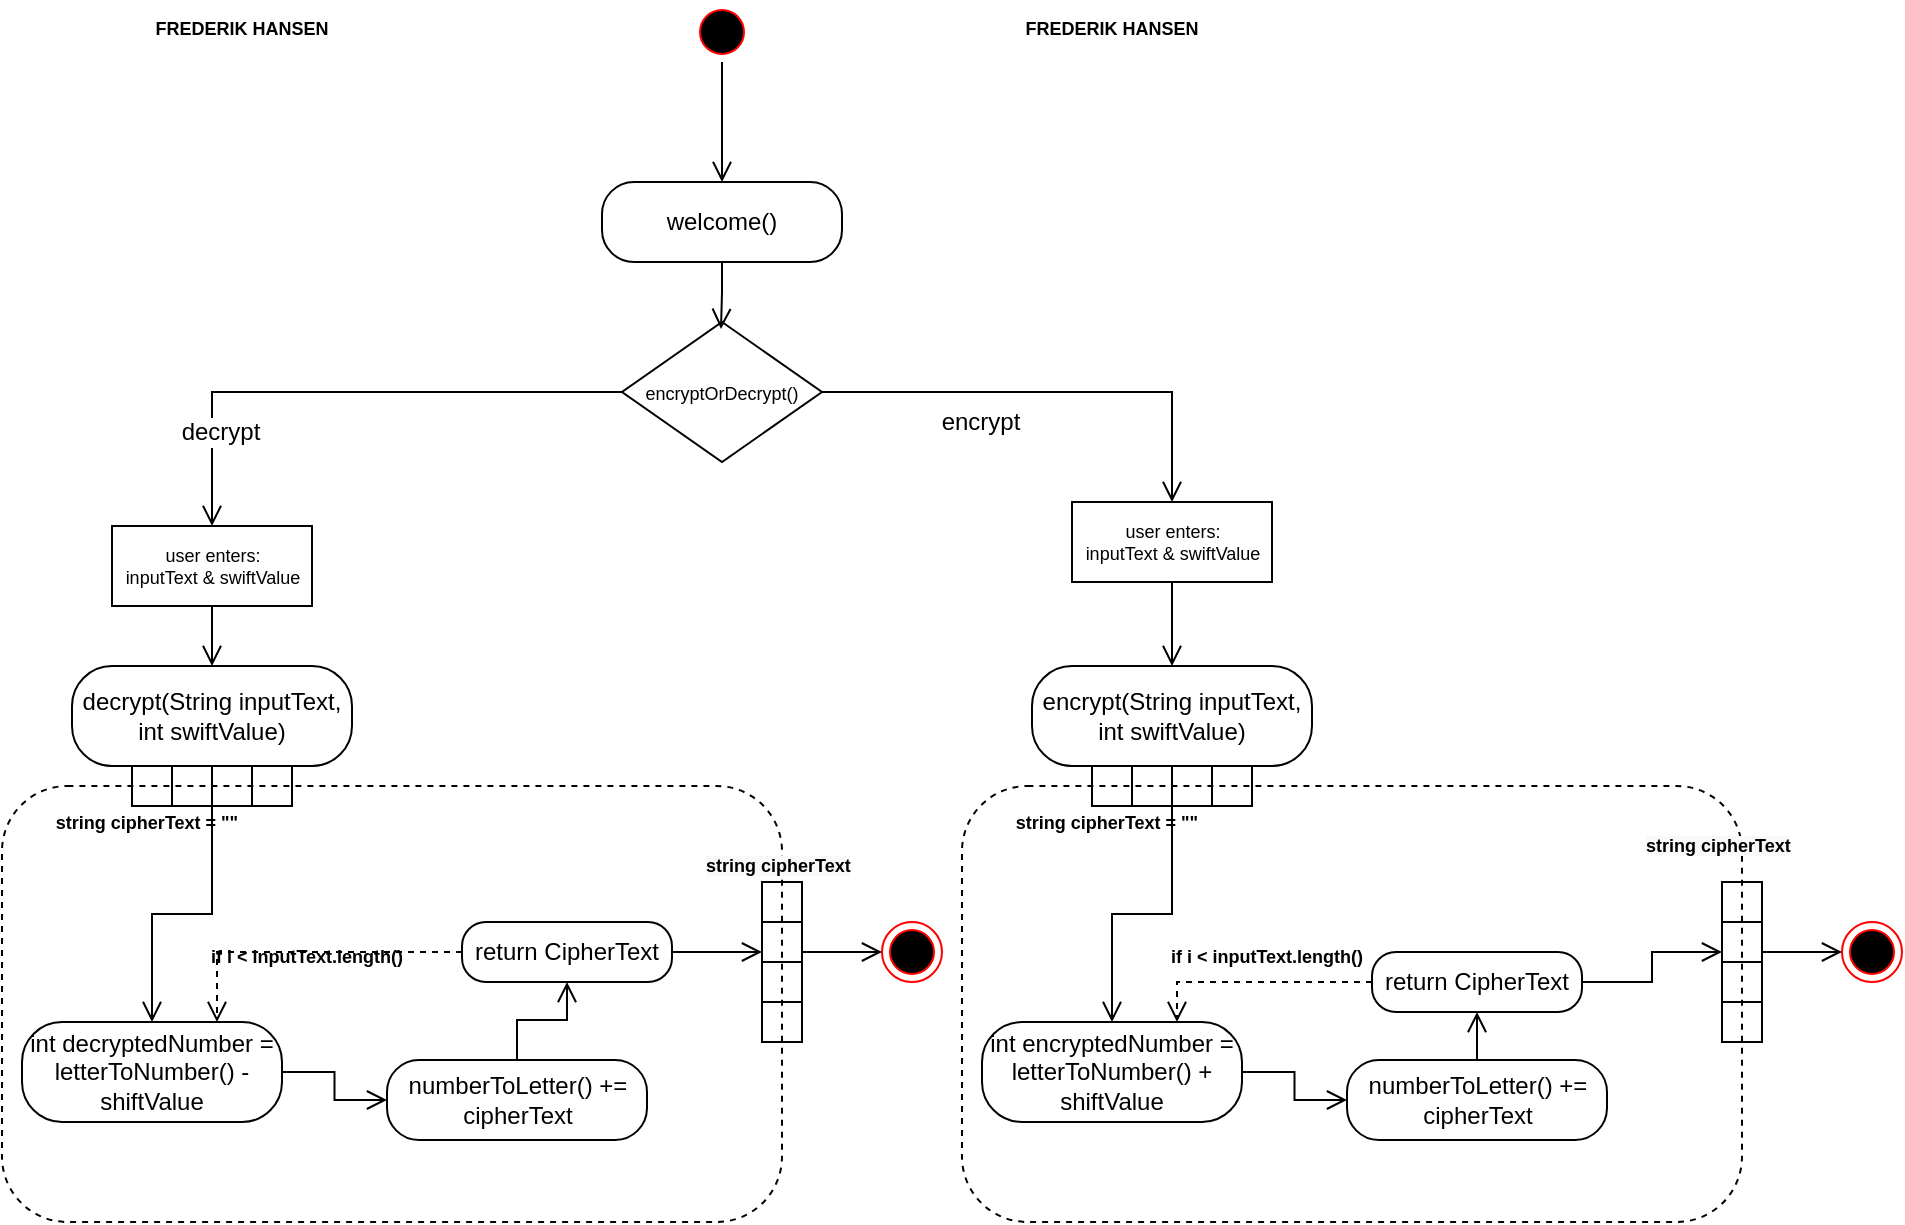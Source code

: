 <mxfile version="16.6.4" type="github"><diagram id="IpY7G3TOurW_oTPSrW7E" name="Page-1"><mxGraphModel dx="943" dy="589" grid="1" gridSize="10" guides="1" tooltips="1" connect="1" arrows="1" fold="1" page="1" pageScale="1" pageWidth="1169" pageHeight="827" math="0" shadow="0"><root><mxCell id="0"/><mxCell id="1" parent="0"/><mxCell id="VFW1LGuCb2E1CmVfDIOE-36" value="" style="rounded=1;fontFamily=Helvetica;fontSize=9;fontColor=none;strokeColor=#000000;fillColor=none;dashed=1;noLabel=1;" parent="1" vertex="1"><mxGeometry x="140" y="432" width="390" height="218" as="geometry"/></mxCell><mxCell id="VFW1LGuCb2E1CmVfDIOE-1" value="" style="ellipse;html=1;shape=startState;fillColor=#000000;strokeColor=#ff0000;" parent="1" vertex="1"><mxGeometry x="485" y="40" width="30" height="30" as="geometry"/></mxCell><mxCell id="VFW1LGuCb2E1CmVfDIOE-2" value="" style="edgeStyle=orthogonalEdgeStyle;html=1;verticalAlign=bottom;endArrow=open;endSize=8;strokeColor=#000000;rounded=0;entryX=0.5;entryY=0;entryDx=0;entryDy=0;" parent="1" source="VFW1LGuCb2E1CmVfDIOE-1" target="VFW1LGuCb2E1CmVfDIOE-3" edge="1"><mxGeometry relative="1" as="geometry"><mxPoint x="390" y="130" as="targetPoint"/></mxGeometry></mxCell><mxCell id="VFW1LGuCb2E1CmVfDIOE-3" value="welcome()" style="rounded=1;whiteSpace=wrap;html=1;arcSize=40;fontColor=#000000;fillColor=default;strokeColor=#000000;" parent="1" vertex="1"><mxGeometry x="440" y="130" width="120" height="40" as="geometry"/></mxCell><mxCell id="VFW1LGuCb2E1CmVfDIOE-4" value="" style="edgeStyle=orthogonalEdgeStyle;html=1;verticalAlign=bottom;endArrow=open;endSize=8;strokeColor=#000000;rounded=0;entryX=0.495;entryY=0.05;entryDx=0;entryDy=0;entryPerimeter=0;" parent="1" source="VFW1LGuCb2E1CmVfDIOE-3" target="VFW1LGuCb2E1CmVfDIOE-19" edge="1"><mxGeometry relative="1" as="geometry"><mxPoint x="500" y="200" as="targetPoint"/></mxGeometry></mxCell><mxCell id="VFW1LGuCb2E1CmVfDIOE-19" value="&lt;p style=&quot;line-height: 1.1&quot;&gt;&lt;font style=&quot;font-size: 9px&quot;&gt;encryptOrDecrypt()&lt;/font&gt;&lt;/p&gt;" style="rhombus;whiteSpace=wrap;html=1;fillColor=none;strokeColor=#000000;rounded=0;fontFamily=Helvetica;fontSize=12;fontColor=#000000;" parent="1" vertex="1"><mxGeometry x="450" y="200" width="100" height="70" as="geometry"/></mxCell><mxCell id="VFW1LGuCb2E1CmVfDIOE-20" value="encrypt" style="edgeStyle=orthogonalEdgeStyle;html=1;align=center;verticalAlign=middle;endArrow=open;endSize=8;strokeColor=#000000;rounded=0;labelBackgroundColor=default;fontFamily=Helvetica;fontSize=12;fontColor=#000000;shape=connector;fillColor=default;arcSize=40;entryX=0.5;entryY=0;entryDx=0;entryDy=0;" parent="1" source="VFW1LGuCb2E1CmVfDIOE-19" target="VFW1LGuCb2E1CmVfDIOE-28" edge="1"><mxGeometry x="-0.319" y="-15" relative="1" as="geometry"><mxPoint x="614" y="290" as="targetPoint"/><mxPoint as="offset"/></mxGeometry></mxCell><mxCell id="VFW1LGuCb2E1CmVfDIOE-21" value="decrypt" style="edgeStyle=orthogonalEdgeStyle;html=1;align=center;verticalAlign=middle;endArrow=open;endSize=8;strokeColor=#000000;rounded=0;labelBackgroundColor=default;fontFamily=Helvetica;fontSize=12;fontColor=#000000;shape=connector;exitX=0;exitY=0.5;exitDx=0;exitDy=0;fillColor=default;arcSize=40;entryX=0.5;entryY=0;entryDx=0;entryDy=0;" parent="1" source="VFW1LGuCb2E1CmVfDIOE-19" target="VFW1LGuCb2E1CmVfDIOE-27" edge="1"><mxGeometry x="0.478" y="20" relative="1" as="geometry"><mxPoint x="390" y="290" as="targetPoint"/><mxPoint as="offset"/></mxGeometry></mxCell><mxCell id="VFW1LGuCb2E1CmVfDIOE-33" value="" style="edgeStyle=orthogonalEdgeStyle;shape=connector;rounded=0;orthogonalLoop=1;jettySize=auto;html=1;labelBackgroundColor=default;fontFamily=Helvetica;fontSize=9;fontColor=#000000;endArrow=open;endSize=8;strokeColor=#000000;" parent="1" source="VFW1LGuCb2E1CmVfDIOE-27" target="VFW1LGuCb2E1CmVfDIOE-31" edge="1"><mxGeometry relative="1" as="geometry"/></mxCell><mxCell id="VFW1LGuCb2E1CmVfDIOE-27" value="user enters:&lt;br&gt;inputText &amp;amp; swiftValue" style="html=1;rounded=0;fontFamily=Helvetica;fontSize=9;fontColor=#000000;strokeColor=#000000;fillColor=none;" parent="1" vertex="1"><mxGeometry x="195" y="302" width="100" height="40" as="geometry"/></mxCell><mxCell id="VFW1LGuCb2E1CmVfDIOE-30" value="" style="edgeStyle=orthogonalEdgeStyle;shape=connector;rounded=0;orthogonalLoop=1;jettySize=auto;html=1;labelBackgroundColor=default;fontFamily=Helvetica;fontSize=9;fontColor=#000000;endArrow=open;endSize=8;strokeColor=#000000;entryX=0.5;entryY=0;entryDx=0;entryDy=0;" parent="1" source="VFW1LGuCb2E1CmVfDIOE-28" target="VFW1LGuCb2E1CmVfDIOE-93" edge="1"><mxGeometry relative="1" as="geometry"><mxPoint x="730" y="371" as="targetPoint"/></mxGeometry></mxCell><mxCell id="VFW1LGuCb2E1CmVfDIOE-28" value="user enters:&lt;br&gt;inputText &amp;amp; swiftValue" style="html=1;rounded=0;fontFamily=Helvetica;fontSize=9;fontColor=#000000;strokeColor=#000000;fillColor=none;" parent="1" vertex="1"><mxGeometry x="675" y="290" width="100" height="40" as="geometry"/></mxCell><mxCell id="VFW1LGuCb2E1CmVfDIOE-35" value="" style="edgeStyle=orthogonalEdgeStyle;shape=connector;rounded=0;orthogonalLoop=1;jettySize=auto;html=1;labelBackgroundColor=default;fontFamily=Helvetica;fontSize=9;fontColor=#000000;endArrow=open;endSize=8;strokeColor=#000000;entryX=0;entryY=0;entryDx=0;entryDy=0;" parent="1" source="VFW1LGuCb2E1CmVfDIOE-31" target="VFW1LGuCb2E1CmVfDIOE-40" edge="1"><mxGeometry relative="1" as="geometry"/></mxCell><mxCell id="VFW1LGuCb2E1CmVfDIOE-31" value="decrypt(String inputText, int swiftValue)" style="rounded=1;whiteSpace=wrap;html=1;arcSize=40;fontColor=#000000;fillColor=default;strokeColor=#000000;" parent="1" vertex="1"><mxGeometry x="175" y="372" width="140" height="50" as="geometry"/></mxCell><mxCell id="VFW1LGuCb2E1CmVfDIOE-47" value="" style="edgeStyle=orthogonalEdgeStyle;shape=connector;rounded=0;orthogonalLoop=1;jettySize=auto;html=1;labelBackgroundColor=default;fontFamily=Helvetica;fontSize=9;fontColor=none;endArrow=open;endSize=8;strokeColor=#000000;entryX=0;entryY=0.5;entryDx=0;entryDy=0;" parent="1" source="VFW1LGuCb2E1CmVfDIOE-34" target="VFW1LGuCb2E1CmVfDIOE-48" edge="1"><mxGeometry relative="1" as="geometry"><mxPoint x="215" y="600" as="targetPoint"/></mxGeometry></mxCell><mxCell id="VFW1LGuCb2E1CmVfDIOE-34" value="int decryptedNumber = letterToNumber() - shiftValue" style="rounded=1;whiteSpace=wrap;html=1;arcSize=40;fontColor=#000000;fillColor=default;strokeColor=#000000;" parent="1" vertex="1"><mxGeometry x="150" y="550" width="130" height="50" as="geometry"/></mxCell><mxCell id="VFW1LGuCb2E1CmVfDIOE-38" value="" style="html=1;rounded=0;fontFamily=Helvetica;fontSize=9;fontColor=none;strokeColor=#000000;fillColor=none;glass=0;" parent="1" vertex="1"><mxGeometry x="205" y="422" width="20" height="20" as="geometry"/></mxCell><mxCell id="VFW1LGuCb2E1CmVfDIOE-43" value="" style="edgeStyle=orthogonalEdgeStyle;shape=connector;rounded=0;orthogonalLoop=1;jettySize=auto;html=1;labelBackgroundColor=default;fontFamily=Helvetica;fontSize=9;fontColor=none;endArrow=open;endSize=8;strokeColor=#000000;exitX=1;exitY=1;exitDx=0;exitDy=0;" parent="1" source="VFW1LGuCb2E1CmVfDIOE-39" target="VFW1LGuCb2E1CmVfDIOE-34" edge="1"><mxGeometry relative="1" as="geometry"/></mxCell><mxCell id="VFW1LGuCb2E1CmVfDIOE-39" value="" style="html=1;rounded=0;fontFamily=Helvetica;fontSize=9;fontColor=none;strokeColor=#000000;fillColor=none;glass=0;" parent="1" vertex="1"><mxGeometry x="225" y="422" width="20" height="20" as="geometry"/></mxCell><mxCell id="VFW1LGuCb2E1CmVfDIOE-40" value="" style="html=1;rounded=0;fontFamily=Helvetica;fontSize=9;fontColor=none;strokeColor=#000000;fillColor=none;glass=0;" parent="1" vertex="1"><mxGeometry x="245" y="422" width="20" height="20" as="geometry"/></mxCell><mxCell id="VFW1LGuCb2E1CmVfDIOE-41" value="" style="html=1;rounded=0;fontFamily=Helvetica;fontSize=9;fontColor=none;strokeColor=#000000;fillColor=none;glass=0;" parent="1" vertex="1"><mxGeometry x="265" y="422" width="20" height="20" as="geometry"/></mxCell><mxCell id="VFW1LGuCb2E1CmVfDIOE-42" value="string cipherText = &quot;&quot;" style="text;align=center;fontStyle=1;verticalAlign=middle;spacingLeft=3;spacingRight=3;strokeColor=none;rotatable=0;points=[[0,0.5],[1,0.5]];portConstraint=eastwest;rounded=0;glass=0;fontFamily=Helvetica;fontSize=9;fontColor=none;fillColor=none;html=0;" parent="1" vertex="1"><mxGeometry x="172.5" y="432" width="80" height="36" as="geometry"/></mxCell><mxCell id="VFW1LGuCb2E1CmVfDIOE-57" value="" style="edgeStyle=orthogonalEdgeStyle;shape=connector;rounded=0;orthogonalLoop=1;jettySize=auto;html=1;labelBackgroundColor=default;fontFamily=Helvetica;fontSize=9;fontColor=none;endArrow=open;endSize=8;strokeColor=#000000;" parent="1" source="VFW1LGuCb2E1CmVfDIOE-48" target="VFW1LGuCb2E1CmVfDIOE-56" edge="1"><mxGeometry relative="1" as="geometry"/></mxCell><mxCell id="VFW1LGuCb2E1CmVfDIOE-48" value="numberToLetter() += cipherText" style="rounded=1;whiteSpace=wrap;html=1;arcSize=40;fontColor=#000000;fillColor=default;strokeColor=#000000;" parent="1" vertex="1"><mxGeometry x="332.5" y="569" width="130" height="40" as="geometry"/></mxCell><mxCell id="VFW1LGuCb2E1CmVfDIOE-50" value="" style="html=1;rounded=0;fontFamily=Helvetica;fontSize=9;fontColor=none;strokeColor=#000000;fillColor=none;glass=0;direction=south;rotation=90;flipV=0;flipH=1;" parent="1" vertex="1"><mxGeometry x="520" y="500" width="20" height="20" as="geometry"/></mxCell><mxCell id="VFW1LGuCb2E1CmVfDIOE-51" value="" style="html=1;rounded=0;fontFamily=Helvetica;fontSize=9;fontColor=none;strokeColor=#000000;fillColor=none;glass=0;direction=south;rotation=90;flipV=0;flipH=1;" parent="1" vertex="1"><mxGeometry x="520" y="540" width="20" height="20" as="geometry"/></mxCell><mxCell id="VFW1LGuCb2E1CmVfDIOE-52" value="" style="html=1;rounded=0;fontFamily=Helvetica;fontSize=9;fontColor=none;strokeColor=#000000;fillColor=none;glass=0;direction=south;rotation=90;flipV=0;flipH=1;" parent="1" vertex="1"><mxGeometry x="520" y="520" width="20" height="20" as="geometry"/></mxCell><mxCell id="VFW1LGuCb2E1CmVfDIOE-53" value="" style="html=1;rounded=0;fontFamily=Helvetica;fontSize=9;fontColor=none;strokeColor=#000000;fillColor=none;glass=0;direction=south;rotation=90;flipV=0;flipH=1;" parent="1" vertex="1"><mxGeometry x="520" y="480" width="20" height="20" as="geometry"/></mxCell><mxCell id="VFW1LGuCb2E1CmVfDIOE-58" value="" style="edgeStyle=orthogonalEdgeStyle;shape=connector;rounded=0;orthogonalLoop=1;jettySize=auto;html=1;labelBackgroundColor=default;fontFamily=Helvetica;fontSize=9;fontColor=none;endArrow=open;endSize=8;strokeColor=#000000;entryX=1;entryY=0.25;entryDx=0;entryDy=0;" parent="1" source="VFW1LGuCb2E1CmVfDIOE-56" target="VFW1LGuCb2E1CmVfDIOE-50" edge="1"><mxGeometry relative="1" as="geometry"/></mxCell><mxCell id="VFW1LGuCb2E1CmVfDIOE-61" value="" style="edgeStyle=orthogonalEdgeStyle;shape=connector;rounded=0;orthogonalLoop=1;jettySize=auto;html=1;labelBackgroundColor=default;fontFamily=Helvetica;fontSize=9;fontColor=none;endArrow=open;endSize=8;strokeColor=#000000;dashed=1;entryX=0.75;entryY=0;entryDx=0;entryDy=0;" parent="1" source="VFW1LGuCb2E1CmVfDIOE-56" target="VFW1LGuCb2E1CmVfDIOE-34" edge="1"><mxGeometry relative="1" as="geometry"/></mxCell><mxCell id="VFW1LGuCb2E1CmVfDIOE-56" value="return CipherText" style="rounded=1;whiteSpace=wrap;html=1;arcSize=40;fontColor=#000000;fillColor=default;strokeColor=#000000;" parent="1" vertex="1"><mxGeometry x="370" y="500" width="105" height="30" as="geometry"/></mxCell><mxCell id="VFW1LGuCb2E1CmVfDIOE-59" value="" style="ellipse;html=1;shape=endState;fillColor=#000000;strokeColor=#ff0000;rounded=0;glass=0;fontFamily=Helvetica;fontSize=9;fontColor=none;" parent="1" vertex="1"><mxGeometry x="580" y="500" width="30" height="30" as="geometry"/></mxCell><mxCell id="VFW1LGuCb2E1CmVfDIOE-60" value="" style="edgeStyle=orthogonalEdgeStyle;shape=connector;rounded=0;orthogonalLoop=1;jettySize=auto;html=1;labelBackgroundColor=default;fontFamily=Helvetica;fontSize=9;fontColor=none;endArrow=open;endSize=8;strokeColor=#000000;entryX=0;entryY=0.5;entryDx=0;entryDy=0;exitX=0;exitY=0.25;exitDx=0;exitDy=0;" parent="1" source="VFW1LGuCb2E1CmVfDIOE-50" target="VFW1LGuCb2E1CmVfDIOE-59" edge="1"><mxGeometry relative="1" as="geometry"><mxPoint x="430" y="525" as="sourcePoint"/><mxPoint x="480" y="525" as="targetPoint"/></mxGeometry></mxCell><mxCell id="VFW1LGuCb2E1CmVfDIOE-63" value="if i &lt; inputText.length()" style="text;align=center;fontStyle=1;verticalAlign=middle;spacingLeft=3;spacingRight=3;strokeColor=none;rotatable=0;points=[[0,0.5],[1,0.5]];portConstraint=eastwest;rounded=0;glass=0;fontFamily=Helvetica;fontSize=9;fontColor=none;fillColor=none;html=0;" parent="1" vertex="1"><mxGeometry x="252.5" y="504" width="80" height="26" as="geometry"/></mxCell><mxCell id="VFW1LGuCb2E1CmVfDIOE-91" value="" style="rounded=1;fontFamily=Helvetica;fontSize=9;fontColor=none;strokeColor=#000000;fillColor=none;dashed=1;noLabel=1;" parent="1" vertex="1"><mxGeometry x="620" y="432" width="390" height="218" as="geometry"/></mxCell><mxCell id="VFW1LGuCb2E1CmVfDIOE-92" value="" style="edgeStyle=orthogonalEdgeStyle;shape=connector;rounded=0;orthogonalLoop=1;jettySize=auto;html=1;labelBackgroundColor=default;fontFamily=Helvetica;fontSize=9;fontColor=#000000;endArrow=open;endSize=8;strokeColor=#000000;entryX=0;entryY=0;entryDx=0;entryDy=0;" parent="1" source="VFW1LGuCb2E1CmVfDIOE-93" target="VFW1LGuCb2E1CmVfDIOE-99" edge="1"><mxGeometry relative="1" as="geometry"/></mxCell><mxCell id="VFW1LGuCb2E1CmVfDIOE-93" value="encrypt(String inputText, int swiftValue)" style="rounded=1;whiteSpace=wrap;html=1;arcSize=40;fontColor=#000000;fillColor=default;strokeColor=#000000;" parent="1" vertex="1"><mxGeometry x="655" y="372" width="140" height="50" as="geometry"/></mxCell><mxCell id="VFW1LGuCb2E1CmVfDIOE-94" value="" style="edgeStyle=orthogonalEdgeStyle;shape=connector;rounded=0;orthogonalLoop=1;jettySize=auto;html=1;labelBackgroundColor=default;fontFamily=Helvetica;fontSize=9;fontColor=none;endArrow=open;endSize=8;strokeColor=#000000;entryX=0;entryY=0.5;entryDx=0;entryDy=0;" parent="1" source="VFW1LGuCb2E1CmVfDIOE-95" target="VFW1LGuCb2E1CmVfDIOE-103" edge="1"><mxGeometry relative="1" as="geometry"><mxPoint x="695" y="600" as="targetPoint"/></mxGeometry></mxCell><mxCell id="VFW1LGuCb2E1CmVfDIOE-95" value="int encryptedNumber = letterToNumber() + shiftValue" style="rounded=1;whiteSpace=wrap;html=1;arcSize=40;fontColor=#000000;fillColor=default;strokeColor=#000000;" parent="1" vertex="1"><mxGeometry x="630" y="550" width="130" height="50" as="geometry"/></mxCell><mxCell id="VFW1LGuCb2E1CmVfDIOE-96" value="" style="html=1;rounded=0;fontFamily=Helvetica;fontSize=9;fontColor=none;strokeColor=#000000;fillColor=none;glass=0;" parent="1" vertex="1"><mxGeometry x="685" y="422" width="20" height="20" as="geometry"/></mxCell><mxCell id="VFW1LGuCb2E1CmVfDIOE-97" value="" style="edgeStyle=orthogonalEdgeStyle;shape=connector;rounded=0;orthogonalLoop=1;jettySize=auto;html=1;labelBackgroundColor=default;fontFamily=Helvetica;fontSize=9;fontColor=none;endArrow=open;endSize=8;strokeColor=#000000;exitX=1;exitY=1;exitDx=0;exitDy=0;" parent="1" source="VFW1LGuCb2E1CmVfDIOE-98" target="VFW1LGuCb2E1CmVfDIOE-95" edge="1"><mxGeometry relative="1" as="geometry"/></mxCell><mxCell id="VFW1LGuCb2E1CmVfDIOE-98" value="" style="html=1;rounded=0;fontFamily=Helvetica;fontSize=9;fontColor=none;strokeColor=#000000;fillColor=none;glass=0;" parent="1" vertex="1"><mxGeometry x="705" y="422" width="20" height="20" as="geometry"/></mxCell><mxCell id="VFW1LGuCb2E1CmVfDIOE-99" value="" style="html=1;rounded=0;fontFamily=Helvetica;fontSize=9;fontColor=none;strokeColor=#000000;fillColor=none;glass=0;" parent="1" vertex="1"><mxGeometry x="725" y="422" width="20" height="20" as="geometry"/></mxCell><mxCell id="VFW1LGuCb2E1CmVfDIOE-100" value="" style="html=1;rounded=0;fontFamily=Helvetica;fontSize=9;fontColor=none;strokeColor=#000000;fillColor=none;glass=0;" parent="1" vertex="1"><mxGeometry x="745" y="422" width="20" height="20" as="geometry"/></mxCell><mxCell id="VFW1LGuCb2E1CmVfDIOE-102" value="" style="edgeStyle=orthogonalEdgeStyle;shape=connector;rounded=0;orthogonalLoop=1;jettySize=auto;html=1;labelBackgroundColor=default;fontFamily=Helvetica;fontSize=9;fontColor=none;endArrow=open;endSize=8;strokeColor=#000000;" parent="1" source="VFW1LGuCb2E1CmVfDIOE-103" target="VFW1LGuCb2E1CmVfDIOE-110" edge="1"><mxGeometry relative="1" as="geometry"/></mxCell><mxCell id="VFW1LGuCb2E1CmVfDIOE-103" value="numberToLetter() += cipherText" style="rounded=1;whiteSpace=wrap;html=1;arcSize=40;fontColor=#000000;fillColor=default;strokeColor=#000000;" parent="1" vertex="1"><mxGeometry x="812.5" y="569" width="130" height="40" as="geometry"/></mxCell><mxCell id="VFW1LGuCb2E1CmVfDIOE-104" value="" style="html=1;rounded=0;fontFamily=Helvetica;fontSize=9;fontColor=none;strokeColor=#000000;fillColor=none;glass=0;direction=south;rotation=90;flipV=0;flipH=1;" parent="1" vertex="1"><mxGeometry x="1000" y="500" width="20" height="20" as="geometry"/></mxCell><mxCell id="VFW1LGuCb2E1CmVfDIOE-105" value="" style="html=1;rounded=0;fontFamily=Helvetica;fontSize=9;fontColor=none;strokeColor=#000000;fillColor=none;glass=0;direction=south;rotation=90;flipV=0;flipH=1;" parent="1" vertex="1"><mxGeometry x="1000" y="540" width="20" height="20" as="geometry"/></mxCell><mxCell id="VFW1LGuCb2E1CmVfDIOE-106" value="" style="html=1;rounded=0;fontFamily=Helvetica;fontSize=9;fontColor=none;strokeColor=#000000;fillColor=none;glass=0;direction=south;rotation=90;flipV=0;flipH=1;" parent="1" vertex="1"><mxGeometry x="1000" y="520" width="20" height="20" as="geometry"/></mxCell><mxCell id="VFW1LGuCb2E1CmVfDIOE-107" value="" style="html=1;rounded=0;fontFamily=Helvetica;fontSize=9;fontColor=none;strokeColor=#000000;fillColor=none;glass=0;direction=south;rotation=90;flipV=0;flipH=1;" parent="1" vertex="1"><mxGeometry x="1000" y="480" width="20" height="20" as="geometry"/></mxCell><mxCell id="VFW1LGuCb2E1CmVfDIOE-108" value="" style="edgeStyle=orthogonalEdgeStyle;shape=connector;rounded=0;orthogonalLoop=1;jettySize=auto;html=1;labelBackgroundColor=default;fontFamily=Helvetica;fontSize=9;fontColor=none;endArrow=open;endSize=8;strokeColor=#000000;entryX=1;entryY=0.25;entryDx=0;entryDy=0;" parent="1" source="VFW1LGuCb2E1CmVfDIOE-110" target="VFW1LGuCb2E1CmVfDIOE-104" edge="1"><mxGeometry relative="1" as="geometry"/></mxCell><mxCell id="VFW1LGuCb2E1CmVfDIOE-109" value="" style="edgeStyle=orthogonalEdgeStyle;shape=connector;rounded=0;orthogonalLoop=1;jettySize=auto;html=1;labelBackgroundColor=default;fontFamily=Helvetica;fontSize=9;fontColor=none;endArrow=open;endSize=8;strokeColor=#000000;dashed=1;entryX=0.75;entryY=0;entryDx=0;entryDy=0;" parent="1" source="VFW1LGuCb2E1CmVfDIOE-110" target="VFW1LGuCb2E1CmVfDIOE-95" edge="1"><mxGeometry relative="1" as="geometry"/></mxCell><mxCell id="VFW1LGuCb2E1CmVfDIOE-110" value="return CipherText" style="rounded=1;whiteSpace=wrap;html=1;arcSize=40;fontColor=#000000;fillColor=default;strokeColor=#000000;" parent="1" vertex="1"><mxGeometry x="825" y="515" width="105" height="30" as="geometry"/></mxCell><mxCell id="VFW1LGuCb2E1CmVfDIOE-111" value="" style="ellipse;html=1;shape=endState;fillColor=#000000;strokeColor=#ff0000;rounded=0;glass=0;fontFamily=Helvetica;fontSize=9;fontColor=none;" parent="1" vertex="1"><mxGeometry x="1060" y="500" width="30" height="30" as="geometry"/></mxCell><mxCell id="VFW1LGuCb2E1CmVfDIOE-112" value="" style="edgeStyle=orthogonalEdgeStyle;shape=connector;rounded=0;orthogonalLoop=1;jettySize=auto;html=1;labelBackgroundColor=default;fontFamily=Helvetica;fontSize=9;fontColor=none;endArrow=open;endSize=8;strokeColor=#000000;entryX=0;entryY=0.5;entryDx=0;entryDy=0;exitX=0;exitY=0.25;exitDx=0;exitDy=0;" parent="1" source="VFW1LGuCb2E1CmVfDIOE-104" target="VFW1LGuCb2E1CmVfDIOE-111" edge="1"><mxGeometry relative="1" as="geometry"><mxPoint x="910" y="525" as="sourcePoint"/><mxPoint x="960" y="525" as="targetPoint"/></mxGeometry></mxCell><mxCell id="VFW1LGuCb2E1CmVfDIOE-113" value="if i &lt; inputText.length()" style="text;align=center;fontStyle=1;verticalAlign=middle;spacingLeft=3;spacingRight=3;strokeColor=none;rotatable=0;points=[[0,0.5],[1,0.5]];portConstraint=eastwest;rounded=0;glass=0;fontFamily=Helvetica;fontSize=9;fontColor=none;fillColor=none;html=0;" parent="1" vertex="1"><mxGeometry x="732.5" y="504" width="80" height="26" as="geometry"/></mxCell><mxCell id="VFW1LGuCb2E1CmVfDIOE-114" value="&lt;span style=&quot;color: rgb(0, 0, 0); font-family: helvetica; font-size: 9px; font-style: normal; font-weight: 700; letter-spacing: normal; text-align: center; text-indent: 0px; text-transform: none; word-spacing: 0px; background-color: rgb(248, 249, 250); display: inline; float: none;&quot;&gt;string cipherText&lt;/span&gt;" style="text;whiteSpace=wrap;html=1;fontSize=9;fontFamily=Helvetica;fontColor=none;" parent="1" vertex="1"><mxGeometry x="490" y="460" width="100" height="30" as="geometry"/></mxCell><mxCell id="VFW1LGuCb2E1CmVfDIOE-116" value="string cipherText = &quot;&quot;" style="text;align=center;fontStyle=1;verticalAlign=middle;spacingLeft=3;spacingRight=3;strokeColor=none;rotatable=0;points=[[0,0.5],[1,0.5]];portConstraint=eastwest;rounded=0;glass=0;fontFamily=Helvetica;fontSize=9;fontColor=none;fillColor=none;html=0;" parent="1" vertex="1"><mxGeometry x="652.5" y="432" width="80" height="36" as="geometry"/></mxCell><mxCell id="VFW1LGuCb2E1CmVfDIOE-117" value="&lt;span style=&quot;color: rgb(0, 0, 0); font-family: helvetica; font-size: 9px; font-style: normal; font-weight: 700; letter-spacing: normal; text-align: center; text-indent: 0px; text-transform: none; word-spacing: 0px; background-color: rgb(248, 249, 250); display: inline; float: none;&quot;&gt;string cipherText&lt;/span&gt;" style="text;whiteSpace=wrap;html=1;fontSize=9;fontFamily=Helvetica;fontColor=none;" parent="1" vertex="1"><mxGeometry x="960" y="450" width="100" height="30" as="geometry"/></mxCell><mxCell id="VFW1LGuCb2E1CmVfDIOE-118" value="FREDERIK HANSEN" style="text;align=center;fontStyle=1;verticalAlign=middle;spacingLeft=3;spacingRight=3;strokeColor=none;rotatable=0;points=[[0,0.5],[1,0.5]];portConstraint=eastwest;rounded=0;glass=0;fontFamily=Helvetica;fontSize=9;fontColor=none;fillColor=none;html=0;" parent="1" vertex="1"><mxGeometry x="220" y="40" width="80" height="26" as="geometry"/></mxCell><mxCell id="VFW1LGuCb2E1CmVfDIOE-119" value="FREDERIK HANSEN" style="text;align=center;fontStyle=1;verticalAlign=middle;spacingLeft=3;spacingRight=3;strokeColor=none;rotatable=0;points=[[0,0.5],[1,0.5]];portConstraint=eastwest;rounded=0;glass=0;fontFamily=Helvetica;fontSize=9;fontColor=none;fillColor=none;html=0;" parent="1" vertex="1"><mxGeometry x="655" y="40" width="80" height="26" as="geometry"/></mxCell></root></mxGraphModel></diagram></mxfile>